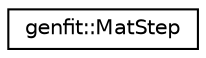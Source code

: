 digraph "Graphical Class Hierarchy"
{
 // LATEX_PDF_SIZE
  edge [fontname="Helvetica",fontsize="10",labelfontname="Helvetica",labelfontsize="10"];
  node [fontname="Helvetica",fontsize="10",shape=record];
  rankdir="LR";
  Node0 [label="genfit::MatStep",height=0.2,width=0.4,color="black", fillcolor="white", style="filled",URL="$structgenfit_1_1MatStep.html",tooltip="Simple struct containing MaterialProperties and stepsize in the material."];
}
